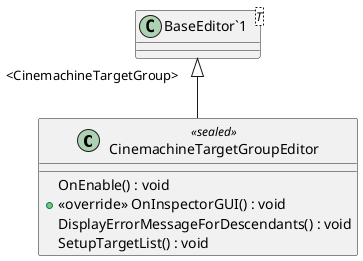 @startuml
class CinemachineTargetGroupEditor <<sealed>> {
    OnEnable() : void
    + <<override>> OnInspectorGUI() : void
    DisplayErrorMessageForDescendants() : void
    SetupTargetList() : void
}
class "BaseEditor`1"<T> {
}
"BaseEditor`1" "<CinemachineTargetGroup>" <|-- CinemachineTargetGroupEditor
@enduml
